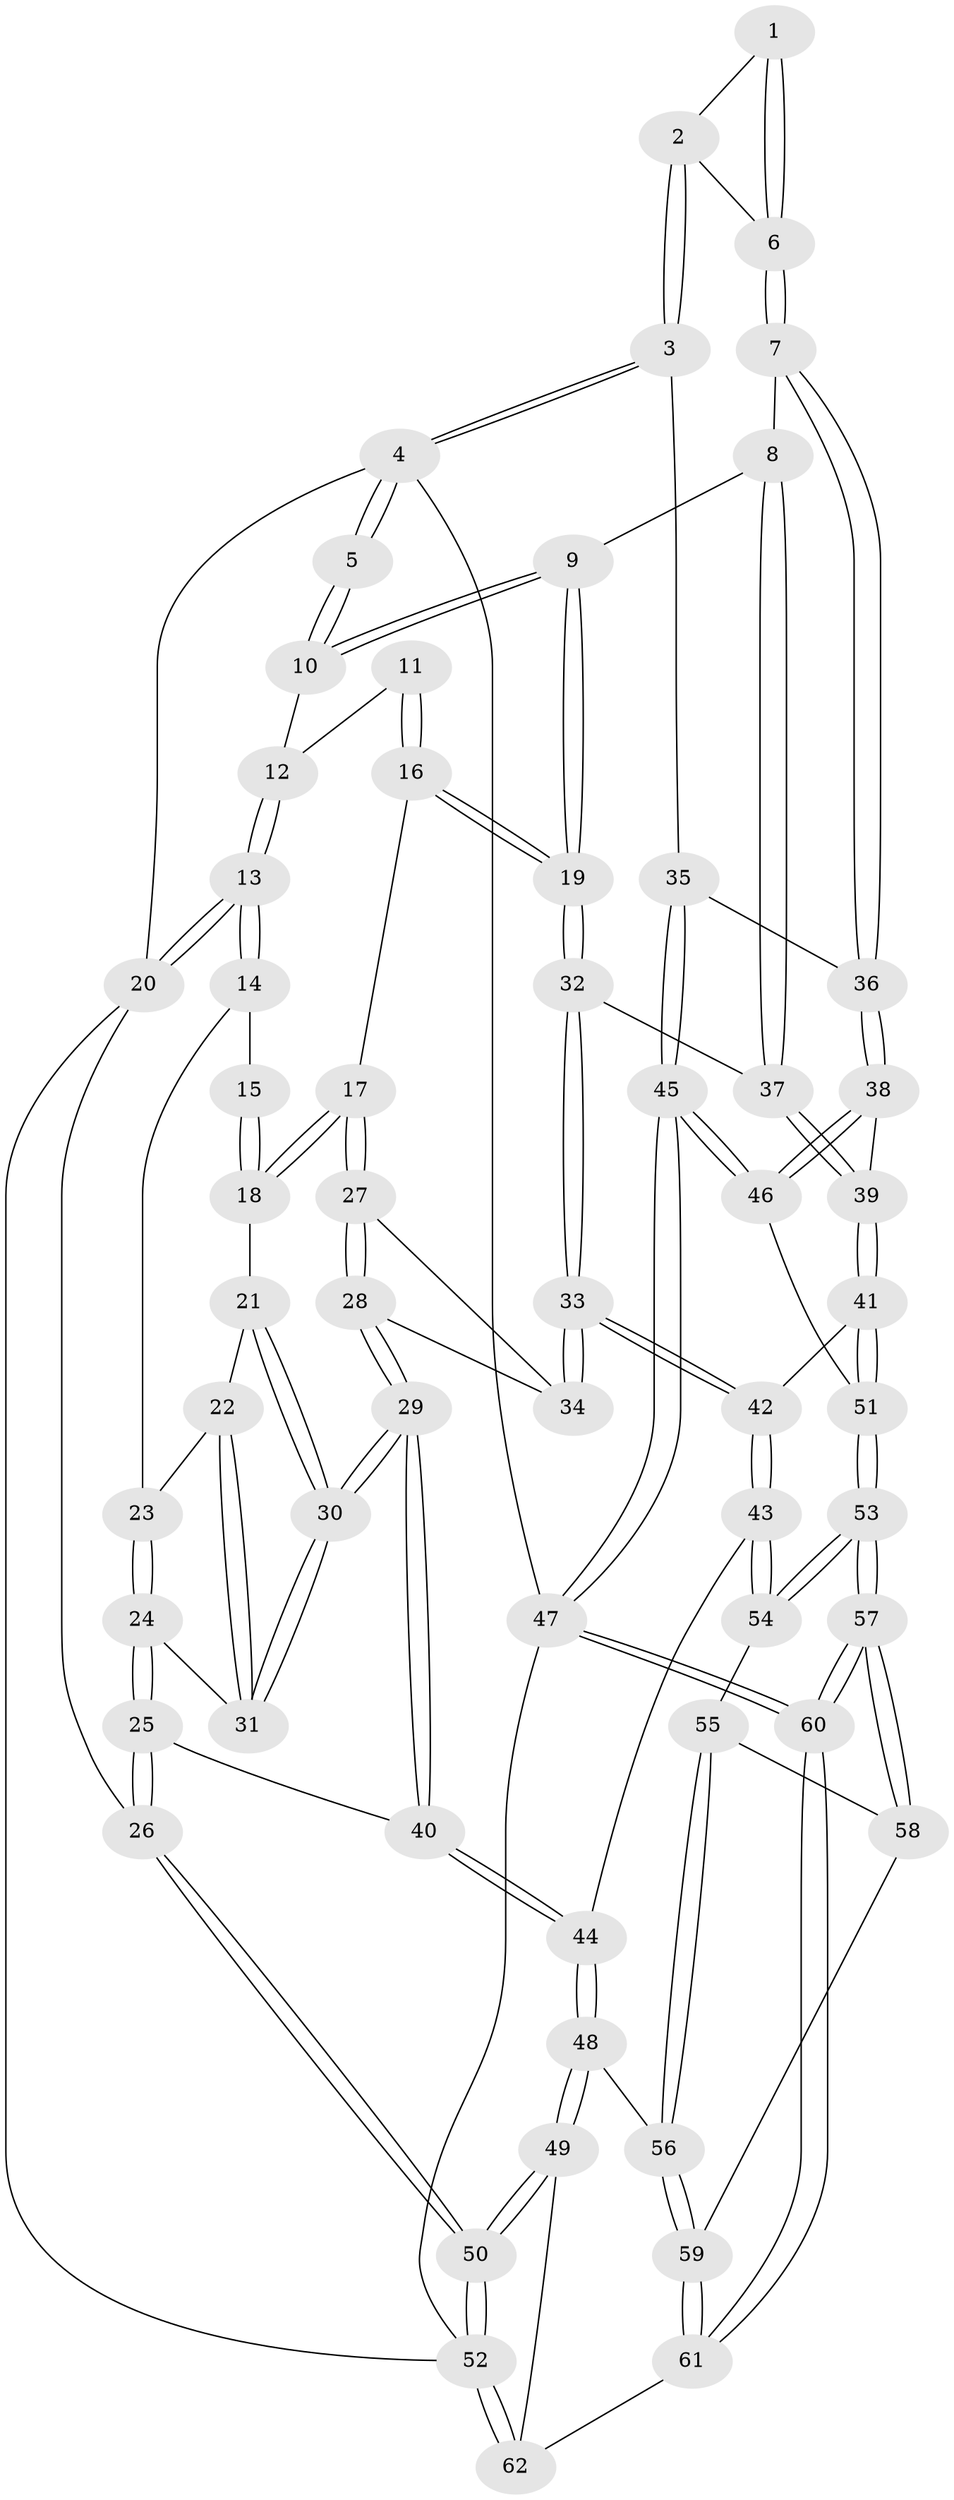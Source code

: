 // coarse degree distribution, {1: 0.041666666666666664, 4: 0.2916666666666667, 3: 0.20833333333333334, 5: 0.16666666666666666, 2: 0.125, 7: 0.08333333333333333, 8: 0.041666666666666664, 6: 0.041666666666666664}
// Generated by graph-tools (version 1.1) at 2025/05/03/04/25 22:05:48]
// undirected, 62 vertices, 152 edges
graph export_dot {
graph [start="1"]
  node [color=gray90,style=filled];
  1 [pos="+0.8194115132638827+0"];
  2 [pos="+0.9046326627099237+0.13421644927453863"];
  3 [pos="+1+0.21414002999294493"];
  4 [pos="+1+0"];
  5 [pos="+0.761127689058814+0"];
  6 [pos="+0.7789301272883056+0.22440500596988197"];
  7 [pos="+0.7616595392841908+0.2432963331703336"];
  8 [pos="+0.7536330371383211+0.24154014447061142"];
  9 [pos="+0.612720657076476+0.13929470414256923"];
  10 [pos="+0.5721843908859252+0"];
  11 [pos="+0.41196940511205066+0"];
  12 [pos="+0.4502643976641682+0"];
  13 [pos="+0+0"];
  14 [pos="+0+0"];
  15 [pos="+0.21968854428791582+0.09908406044904296"];
  16 [pos="+0.3538478145259158+0.14394805612135875"];
  17 [pos="+0.2750776329727235+0.17590184207445628"];
  18 [pos="+0.23774756747650305+0.16447290792838282"];
  19 [pos="+0.46862423815714144+0.3046413789576976"];
  20 [pos="+0+0"];
  21 [pos="+0.21444236656008236+0.17438571577637116"];
  22 [pos="+0.1564640242339688+0.17859499954329836"];
  23 [pos="+0.04515021597009646+0.07729826499899134"];
  24 [pos="+0.07861001747671245+0.2966331962601157"];
  25 [pos="+0+0.35999850936295485"];
  26 [pos="+0+0.3601255336097731"];
  27 [pos="+0.2750367079985699+0.19070769477508426"];
  28 [pos="+0.22230149326950496+0.3717896915154529"];
  29 [pos="+0.21126847243752572+0.37576211516189073"];
  30 [pos="+0.18808357106175716+0.3527177254614992"];
  31 [pos="+0.11842303417628501+0.30342900106401643"];
  32 [pos="+0.4621820102733637+0.3352990239660917"];
  33 [pos="+0.4458016328733418+0.36191473918190864"];
  34 [pos="+0.3752392748316833+0.3582258336640996"];
  35 [pos="+1+0.26347434623227955"];
  36 [pos="+0.8593060065609024+0.3639867101561763"];
  37 [pos="+0.6489465994892464+0.36117825037283313"];
  38 [pos="+0.8336424958430922+0.4465020770993537"];
  39 [pos="+0.7092103703064485+0.5076947077889865"];
  40 [pos="+0.17049365394532837+0.493790773112186"];
  41 [pos="+0.6899730063922794+0.5303759683690682"];
  42 [pos="+0.46637691404386256+0.46533971315469347"];
  43 [pos="+0.4036814334730033+0.6045336052429174"];
  44 [pos="+0.18436417744224703+0.6330634208422258"];
  45 [pos="+1+0.6949191155796622"];
  46 [pos="+0.999872006795866+0.6452129475913948"];
  47 [pos="+1+1"];
  48 [pos="+0.09510556078652962+0.7462909460655438"];
  49 [pos="+0.09117651461140004+0.7481863536437533"];
  50 [pos="+0+0.9306667603667333"];
  51 [pos="+0.6895386857607083+0.7532522136988997"];
  52 [pos="+0+1"];
  53 [pos="+0.649098433504952+0.8148462974594282"];
  54 [pos="+0.509892177758836+0.7408051615456084"];
  55 [pos="+0.4295755227769742+0.7849673109026963"];
  56 [pos="+0.24147440519834845+0.8234600087529846"];
  57 [pos="+0.6583897598603867+0.8819815972478999"];
  58 [pos="+0.3752168813613324+0.8830434473115536"];
  59 [pos="+0.3288459350106777+0.9248686046316414"];
  60 [pos="+0.6977622886447746+1"];
  61 [pos="+0.39030194199839846+1"];
  62 [pos="+0.3626063381539899+1"];
  1 -- 2;
  1 -- 6;
  1 -- 6;
  2 -- 3;
  2 -- 3;
  2 -- 6;
  3 -- 4;
  3 -- 4;
  3 -- 35;
  4 -- 5;
  4 -- 5;
  4 -- 20;
  4 -- 47;
  5 -- 10;
  5 -- 10;
  6 -- 7;
  6 -- 7;
  7 -- 8;
  7 -- 36;
  7 -- 36;
  8 -- 9;
  8 -- 37;
  8 -- 37;
  9 -- 10;
  9 -- 10;
  9 -- 19;
  9 -- 19;
  10 -- 12;
  11 -- 12;
  11 -- 16;
  11 -- 16;
  12 -- 13;
  12 -- 13;
  13 -- 14;
  13 -- 14;
  13 -- 20;
  13 -- 20;
  14 -- 15;
  14 -- 23;
  15 -- 18;
  15 -- 18;
  16 -- 17;
  16 -- 19;
  16 -- 19;
  17 -- 18;
  17 -- 18;
  17 -- 27;
  17 -- 27;
  18 -- 21;
  19 -- 32;
  19 -- 32;
  20 -- 26;
  20 -- 52;
  21 -- 22;
  21 -- 30;
  21 -- 30;
  22 -- 23;
  22 -- 31;
  22 -- 31;
  23 -- 24;
  23 -- 24;
  24 -- 25;
  24 -- 25;
  24 -- 31;
  25 -- 26;
  25 -- 26;
  25 -- 40;
  26 -- 50;
  26 -- 50;
  27 -- 28;
  27 -- 28;
  27 -- 34;
  28 -- 29;
  28 -- 29;
  28 -- 34;
  29 -- 30;
  29 -- 30;
  29 -- 40;
  29 -- 40;
  30 -- 31;
  30 -- 31;
  32 -- 33;
  32 -- 33;
  32 -- 37;
  33 -- 34;
  33 -- 34;
  33 -- 42;
  33 -- 42;
  35 -- 36;
  35 -- 45;
  35 -- 45;
  36 -- 38;
  36 -- 38;
  37 -- 39;
  37 -- 39;
  38 -- 39;
  38 -- 46;
  38 -- 46;
  39 -- 41;
  39 -- 41;
  40 -- 44;
  40 -- 44;
  41 -- 42;
  41 -- 51;
  41 -- 51;
  42 -- 43;
  42 -- 43;
  43 -- 44;
  43 -- 54;
  43 -- 54;
  44 -- 48;
  44 -- 48;
  45 -- 46;
  45 -- 46;
  45 -- 47;
  45 -- 47;
  46 -- 51;
  47 -- 60;
  47 -- 60;
  47 -- 52;
  48 -- 49;
  48 -- 49;
  48 -- 56;
  49 -- 50;
  49 -- 50;
  49 -- 62;
  50 -- 52;
  50 -- 52;
  51 -- 53;
  51 -- 53;
  52 -- 62;
  52 -- 62;
  53 -- 54;
  53 -- 54;
  53 -- 57;
  53 -- 57;
  54 -- 55;
  55 -- 56;
  55 -- 56;
  55 -- 58;
  56 -- 59;
  56 -- 59;
  57 -- 58;
  57 -- 58;
  57 -- 60;
  57 -- 60;
  58 -- 59;
  59 -- 61;
  59 -- 61;
  60 -- 61;
  60 -- 61;
  61 -- 62;
}
